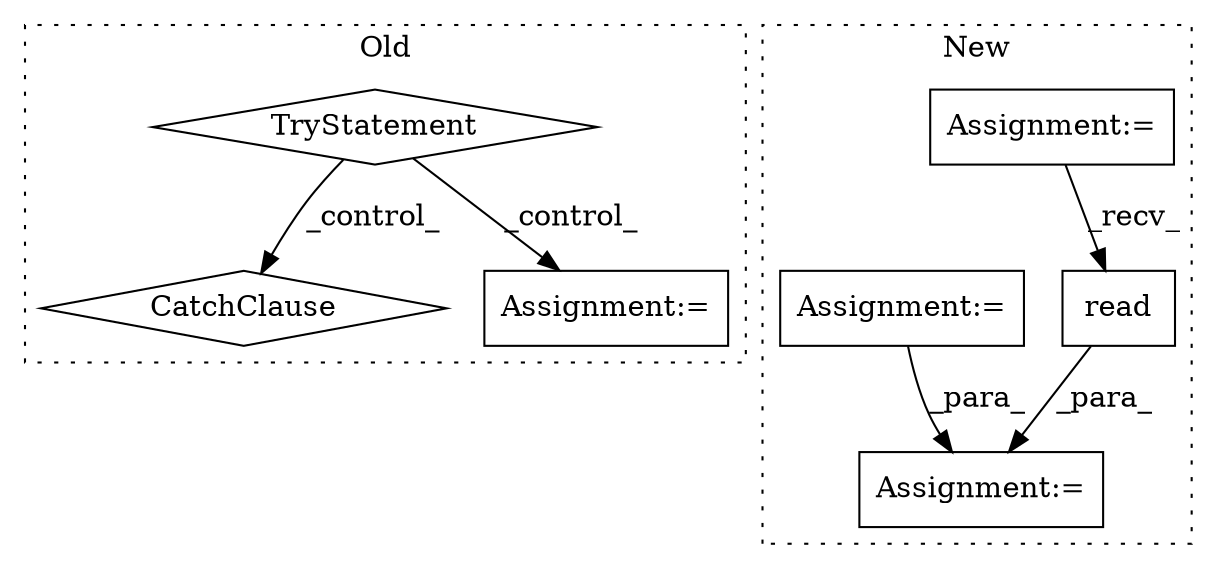 digraph G {
subgraph cluster0 {
1 [label="CatchClause" a="12" s="1111,1156" l="11,2" shape="diamond"];
3 [label="TryStatement" a="54" s="1028" l="4" shape="diamond"];
6 [label="Assignment:=" a="7" s="1058" l="1" shape="box"];
label = "Old";
style="dotted";
}
subgraph cluster1 {
2 [label="read" a="32" s="1192,1206" l="5,1" shape="box"];
4 [label="Assignment:=" a="7" s="1217" l="1" shape="box"];
5 [label="Assignment:=" a="7" s="676" l="6" shape="box"];
7 [label="Assignment:=" a="7" s="755" l="17" shape="box"];
label = "New";
style="dotted";
}
2 -> 4 [label="_para_"];
3 -> 1 [label="_control_"];
3 -> 6 [label="_control_"];
5 -> 2 [label="_recv_"];
7 -> 4 [label="_para_"];
}